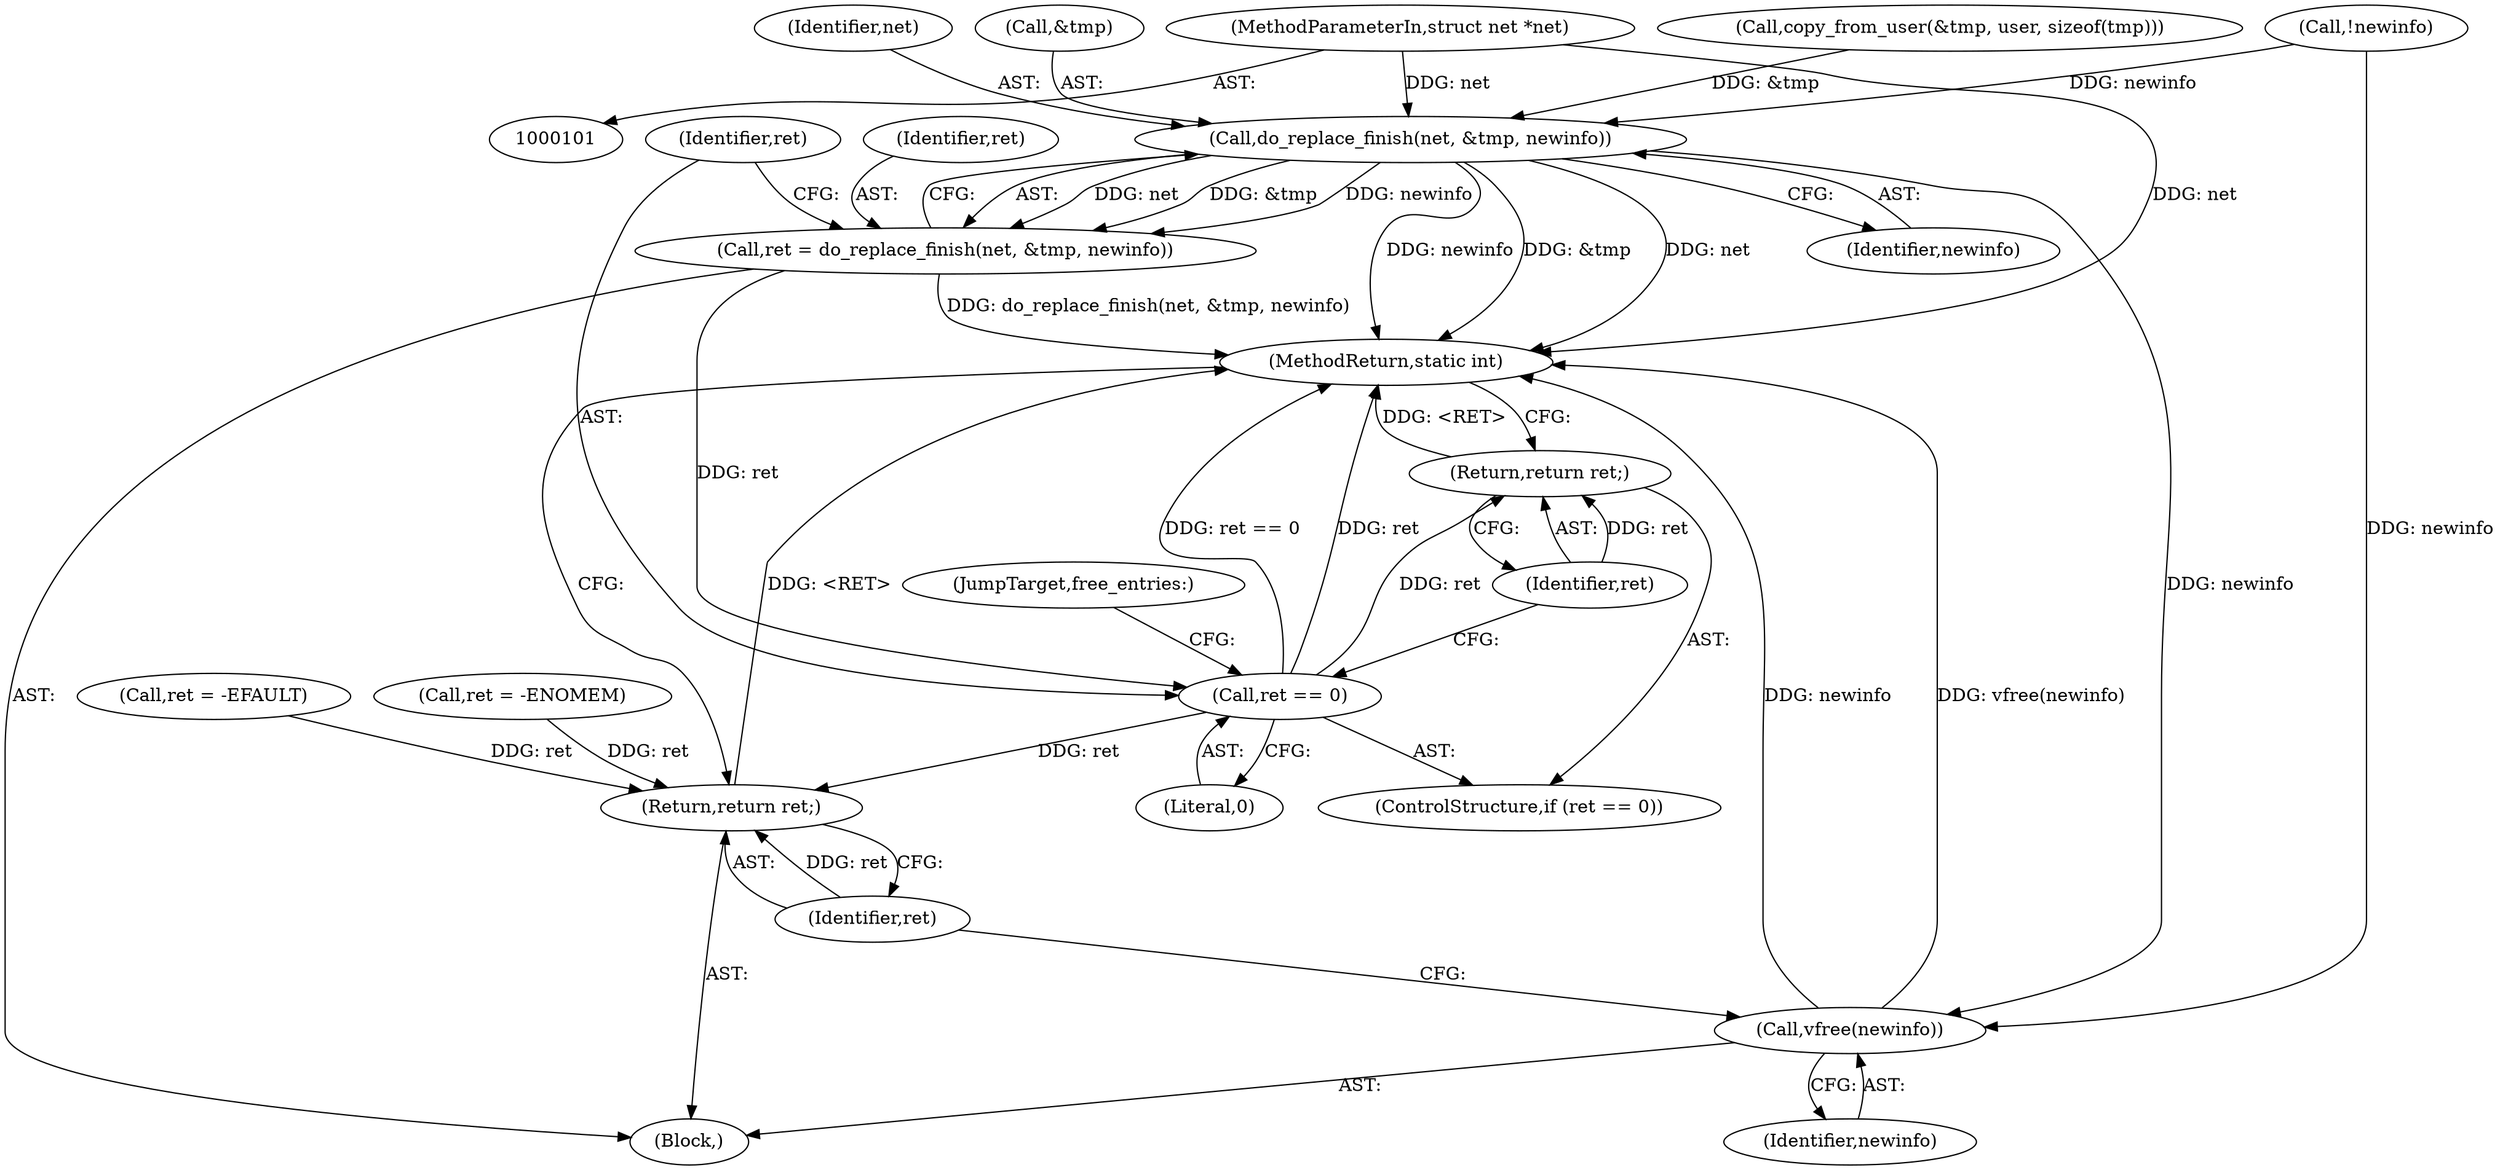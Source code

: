 digraph "0_linux_d846f71195d57b0bbb143382647c2c6638b04c5a@pointer" {
"1000102" [label="(MethodParameterIn,struct net *net)"];
"1000264" [label="(Call,do_replace_finish(net, &tmp, newinfo))"];
"1000262" [label="(Call,ret = do_replace_finish(net, &tmp, newinfo))"];
"1000270" [label="(Call,ret == 0)"];
"1000273" [label="(Return,return ret;)"];
"1000283" [label="(Return,return ret;)"];
"1000281" [label="(Call,vfree(newinfo))"];
"1000281" [label="(Call,vfree(newinfo))"];
"1000272" [label="(Literal,0)"];
"1000283" [label="(Return,return ret;)"];
"1000282" [label="(Identifier,newinfo)"];
"1000268" [label="(Identifier,newinfo)"];
"1000105" [label="(Block,)"];
"1000273" [label="(Return,return ret;)"];
"1000265" [label="(Identifier,net)"];
"1000284" [label="(Identifier,ret)"];
"1000266" [label="(Call,&tmp)"];
"1000270" [label="(Call,ret == 0)"];
"1000257" [label="(Call,ret = -EFAULT)"];
"1000209" [label="(Call,!newinfo)"];
"1000275" [label="(JumpTarget,free_entries:)"];
"1000112" [label="(Call,copy_from_user(&tmp, user, sizeof(tmp)))"];
"1000274" [label="(Identifier,ret)"];
"1000271" [label="(Identifier,ret)"];
"1000102" [label="(MethodParameterIn,struct net *net)"];
"1000263" [label="(Identifier,ret)"];
"1000236" [label="(Call,ret = -ENOMEM)"];
"1000285" [label="(MethodReturn,static int)"];
"1000269" [label="(ControlStructure,if (ret == 0))"];
"1000264" [label="(Call,do_replace_finish(net, &tmp, newinfo))"];
"1000262" [label="(Call,ret = do_replace_finish(net, &tmp, newinfo))"];
"1000102" -> "1000101"  [label="AST: "];
"1000102" -> "1000285"  [label="DDG: net"];
"1000102" -> "1000264"  [label="DDG: net"];
"1000264" -> "1000262"  [label="AST: "];
"1000264" -> "1000268"  [label="CFG: "];
"1000265" -> "1000264"  [label="AST: "];
"1000266" -> "1000264"  [label="AST: "];
"1000268" -> "1000264"  [label="AST: "];
"1000262" -> "1000264"  [label="CFG: "];
"1000264" -> "1000285"  [label="DDG: net"];
"1000264" -> "1000285"  [label="DDG: newinfo"];
"1000264" -> "1000285"  [label="DDG: &tmp"];
"1000264" -> "1000262"  [label="DDG: net"];
"1000264" -> "1000262"  [label="DDG: &tmp"];
"1000264" -> "1000262"  [label="DDG: newinfo"];
"1000112" -> "1000264"  [label="DDG: &tmp"];
"1000209" -> "1000264"  [label="DDG: newinfo"];
"1000264" -> "1000281"  [label="DDG: newinfo"];
"1000262" -> "1000105"  [label="AST: "];
"1000263" -> "1000262"  [label="AST: "];
"1000271" -> "1000262"  [label="CFG: "];
"1000262" -> "1000285"  [label="DDG: do_replace_finish(net, &tmp, newinfo)"];
"1000262" -> "1000270"  [label="DDG: ret"];
"1000270" -> "1000269"  [label="AST: "];
"1000270" -> "1000272"  [label="CFG: "];
"1000271" -> "1000270"  [label="AST: "];
"1000272" -> "1000270"  [label="AST: "];
"1000274" -> "1000270"  [label="CFG: "];
"1000275" -> "1000270"  [label="CFG: "];
"1000270" -> "1000285"  [label="DDG: ret == 0"];
"1000270" -> "1000285"  [label="DDG: ret"];
"1000270" -> "1000273"  [label="DDG: ret"];
"1000270" -> "1000283"  [label="DDG: ret"];
"1000273" -> "1000269"  [label="AST: "];
"1000273" -> "1000274"  [label="CFG: "];
"1000274" -> "1000273"  [label="AST: "];
"1000285" -> "1000273"  [label="CFG: "];
"1000273" -> "1000285"  [label="DDG: <RET>"];
"1000274" -> "1000273"  [label="DDG: ret"];
"1000283" -> "1000105"  [label="AST: "];
"1000283" -> "1000284"  [label="CFG: "];
"1000284" -> "1000283"  [label="AST: "];
"1000285" -> "1000283"  [label="CFG: "];
"1000283" -> "1000285"  [label="DDG: <RET>"];
"1000284" -> "1000283"  [label="DDG: ret"];
"1000236" -> "1000283"  [label="DDG: ret"];
"1000257" -> "1000283"  [label="DDG: ret"];
"1000281" -> "1000105"  [label="AST: "];
"1000281" -> "1000282"  [label="CFG: "];
"1000282" -> "1000281"  [label="AST: "];
"1000284" -> "1000281"  [label="CFG: "];
"1000281" -> "1000285"  [label="DDG: newinfo"];
"1000281" -> "1000285"  [label="DDG: vfree(newinfo)"];
"1000209" -> "1000281"  [label="DDG: newinfo"];
}
